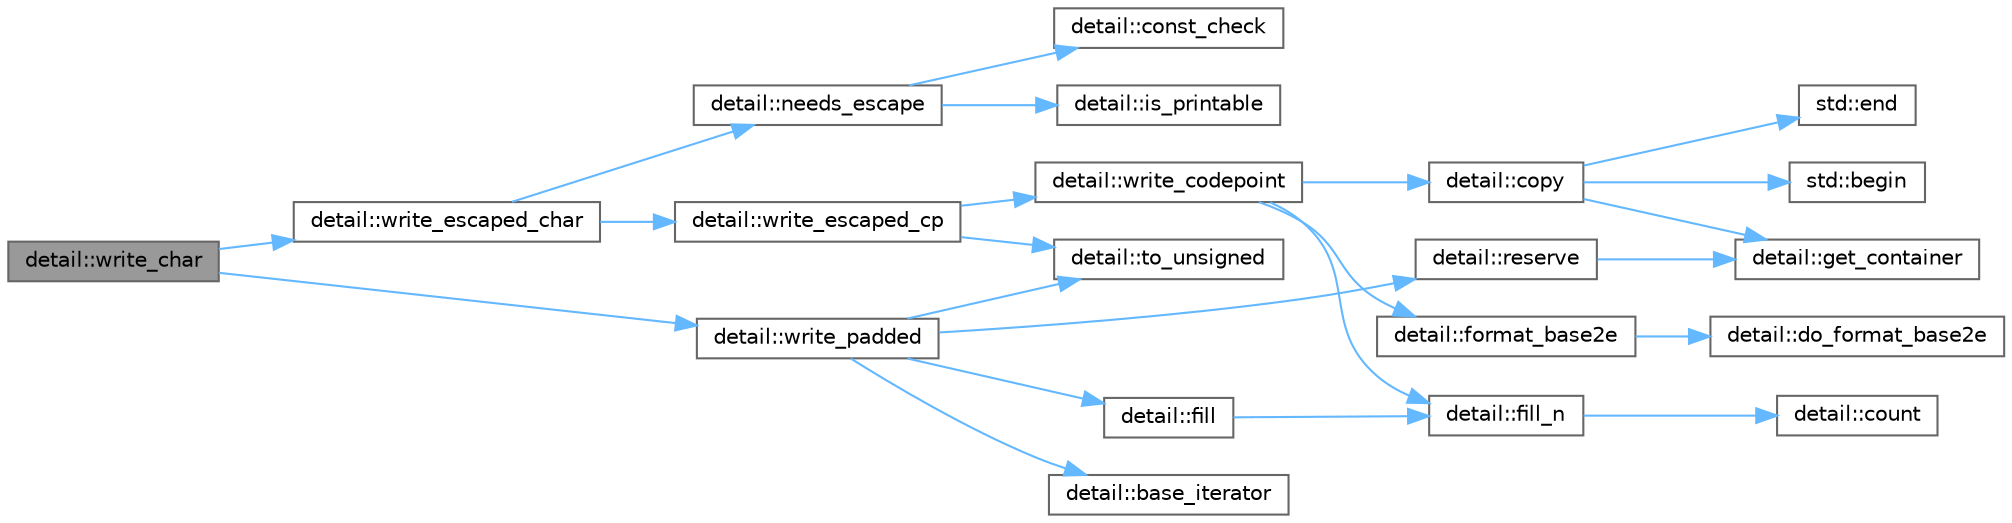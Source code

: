 digraph "detail::write_char"
{
 // LATEX_PDF_SIZE
  bgcolor="transparent";
  edge [fontname=Helvetica,fontsize=10,labelfontname=Helvetica,labelfontsize=10];
  node [fontname=Helvetica,fontsize=10,shape=box,height=0.2,width=0.4];
  rankdir="LR";
  Node1 [id="Node000001",label="detail::write_char",height=0.2,width=0.4,color="gray40", fillcolor="grey60", style="filled", fontcolor="black",tooltip=" "];
  Node1 -> Node2 [id="edge1_Node000001_Node000002",color="steelblue1",style="solid",tooltip=" "];
  Node2 [id="Node000002",label="detail::write_escaped_char",height=0.2,width=0.4,color="grey40", fillcolor="white", style="filled",URL="$namespacedetail.html#a7caf37727bc2eb60a5699cea1a3ee573",tooltip=" "];
  Node2 -> Node3 [id="edge2_Node000002_Node000003",color="steelblue1",style="solid",tooltip=" "];
  Node3 [id="Node000003",label="detail::needs_escape",height=0.2,width=0.4,color="grey40", fillcolor="white", style="filled",URL="$namespacedetail.html#ab31cdd3925ccf6312ab598b0a05e9438",tooltip=" "];
  Node3 -> Node4 [id="edge3_Node000003_Node000004",color="steelblue1",style="solid",tooltip=" "];
  Node4 [id="Node000004",label="detail::const_check",height=0.2,width=0.4,color="grey40", fillcolor="white", style="filled",URL="$namespacedetail.html#a8a0f6a5093c0390e04f2d2091e0a42e0",tooltip=" "];
  Node3 -> Node5 [id="edge4_Node000003_Node000005",color="steelblue1",style="solid",tooltip=" "];
  Node5 [id="Node000005",label="detail::is_printable",height=0.2,width=0.4,color="grey40", fillcolor="white", style="filled",URL="$namespacedetail.html#ac3df1e29ebde78440f3595e480065a59",tooltip=" "];
  Node2 -> Node6 [id="edge5_Node000002_Node000006",color="steelblue1",style="solid",tooltip=" "];
  Node6 [id="Node000006",label="detail::write_escaped_cp",height=0.2,width=0.4,color="grey40", fillcolor="white", style="filled",URL="$namespacedetail.html#aa81687180342a81e3aba60a89114c326",tooltip=" "];
  Node6 -> Node7 [id="edge6_Node000006_Node000007",color="steelblue1",style="solid",tooltip=" "];
  Node7 [id="Node000007",label="detail::to_unsigned",height=0.2,width=0.4,color="grey40", fillcolor="white", style="filled",URL="$namespacedetail.html#a4855e668246c731a97484efc329f2aac",tooltip=" "];
  Node6 -> Node8 [id="edge7_Node000006_Node000008",color="steelblue1",style="solid",tooltip=" "];
  Node8 [id="Node000008",label="detail::write_codepoint",height=0.2,width=0.4,color="grey40", fillcolor="white", style="filled",URL="$namespacedetail.html#ab3ecf21157a9e97d57bdce2bdc50460c",tooltip=" "];
  Node8 -> Node9 [id="edge8_Node000008_Node000009",color="steelblue1",style="solid",tooltip=" "];
  Node9 [id="Node000009",label="detail::copy",height=0.2,width=0.4,color="grey40", fillcolor="white", style="filled",URL="$namespacedetail.html#a99c9eb385532e77a130cab09c2e4bb4a",tooltip=" "];
  Node9 -> Node10 [id="edge9_Node000009_Node000010",color="steelblue1",style="solid",tooltip=" "];
  Node10 [id="Node000010",label="std::begin",height=0.2,width=0.4,color="grey40", fillcolor="white", style="filled",URL="$namespacestd.html#aec76fc52a775d29bc4058c8e1405045a",tooltip=" "];
  Node9 -> Node11 [id="edge10_Node000009_Node000011",color="steelblue1",style="solid",tooltip=" "];
  Node11 [id="Node000011",label="std::end",height=0.2,width=0.4,color="grey40", fillcolor="white", style="filled",URL="$namespacestd.html#a35f71a4c49ddf38bb590177e3a4b2598",tooltip=" "];
  Node9 -> Node12 [id="edge11_Node000009_Node000012",color="steelblue1",style="solid",tooltip=" "];
  Node12 [id="Node000012",label="detail::get_container",height=0.2,width=0.4,color="grey40", fillcolor="white", style="filled",URL="$namespacedetail.html#af62b8ecae06b01578e2c0cca738f3cf4",tooltip=" "];
  Node8 -> Node13 [id="edge12_Node000008_Node000013",color="steelblue1",style="solid",tooltip=" "];
  Node13 [id="Node000013",label="detail::fill_n",height=0.2,width=0.4,color="grey40", fillcolor="white", style="filled",URL="$namespacedetail.html#a818b390bd30ad25b638f7b067cb50f15",tooltip=" "];
  Node13 -> Node14 [id="edge13_Node000013_Node000014",color="steelblue1",style="solid",tooltip=" "];
  Node14 [id="Node000014",label="detail::count",height=0.2,width=0.4,color="grey40", fillcolor="white", style="filled",URL="$namespacedetail.html#adecb5dbdc5faeb0d252ab0f4cb92c8a9",tooltip=" "];
  Node8 -> Node15 [id="edge14_Node000008_Node000015",color="steelblue1",style="solid",tooltip=" "];
  Node15 [id="Node000015",label="detail::format_base2e",height=0.2,width=0.4,color="grey40", fillcolor="white", style="filled",URL="$namespacedetail.html#ab088b92fe8fb376bc5ed34ac7a937d85",tooltip=" "];
  Node15 -> Node16 [id="edge15_Node000015_Node000016",color="steelblue1",style="solid",tooltip=" "];
  Node16 [id="Node000016",label="detail::do_format_base2e",height=0.2,width=0.4,color="grey40", fillcolor="white", style="filled",URL="$namespacedetail.html#a0cead3100599e5928b33fe60ec13838e",tooltip=" "];
  Node1 -> Node17 [id="edge16_Node000001_Node000017",color="steelblue1",style="solid",tooltip=" "];
  Node17 [id="Node000017",label="detail::write_padded",height=0.2,width=0.4,color="grey40", fillcolor="white", style="filled",URL="$namespacedetail.html#a0eaaee0f61fbc947ad6faa742d576f71",tooltip=" "];
  Node17 -> Node18 [id="edge17_Node000017_Node000018",color="steelblue1",style="solid",tooltip=" "];
  Node18 [id="Node000018",label="detail::base_iterator",height=0.2,width=0.4,color="grey40", fillcolor="white", style="filled",URL="$namespacedetail.html#a5413910b6166f972a59eff4e9a8613ce",tooltip=" "];
  Node17 -> Node19 [id="edge18_Node000017_Node000019",color="steelblue1",style="solid",tooltip=" "];
  Node19 [id="Node000019",label="detail::fill",height=0.2,width=0.4,color="grey40", fillcolor="white", style="filled",URL="$namespacedetail.html#a9696d7d396b733f3cbe7b85806ef97ca",tooltip=" "];
  Node19 -> Node13 [id="edge19_Node000019_Node000013",color="steelblue1",style="solid",tooltip=" "];
  Node17 -> Node20 [id="edge20_Node000017_Node000020",color="steelblue1",style="solid",tooltip=" "];
  Node20 [id="Node000020",label="detail::reserve",height=0.2,width=0.4,color="grey40", fillcolor="white", style="filled",URL="$namespacedetail.html#ac9ecf54c5caded030f63505c8d9ac60a",tooltip=" "];
  Node20 -> Node12 [id="edge21_Node000020_Node000012",color="steelblue1",style="solid",tooltip=" "];
  Node17 -> Node7 [id="edge22_Node000017_Node000007",color="steelblue1",style="solid",tooltip=" "];
}
